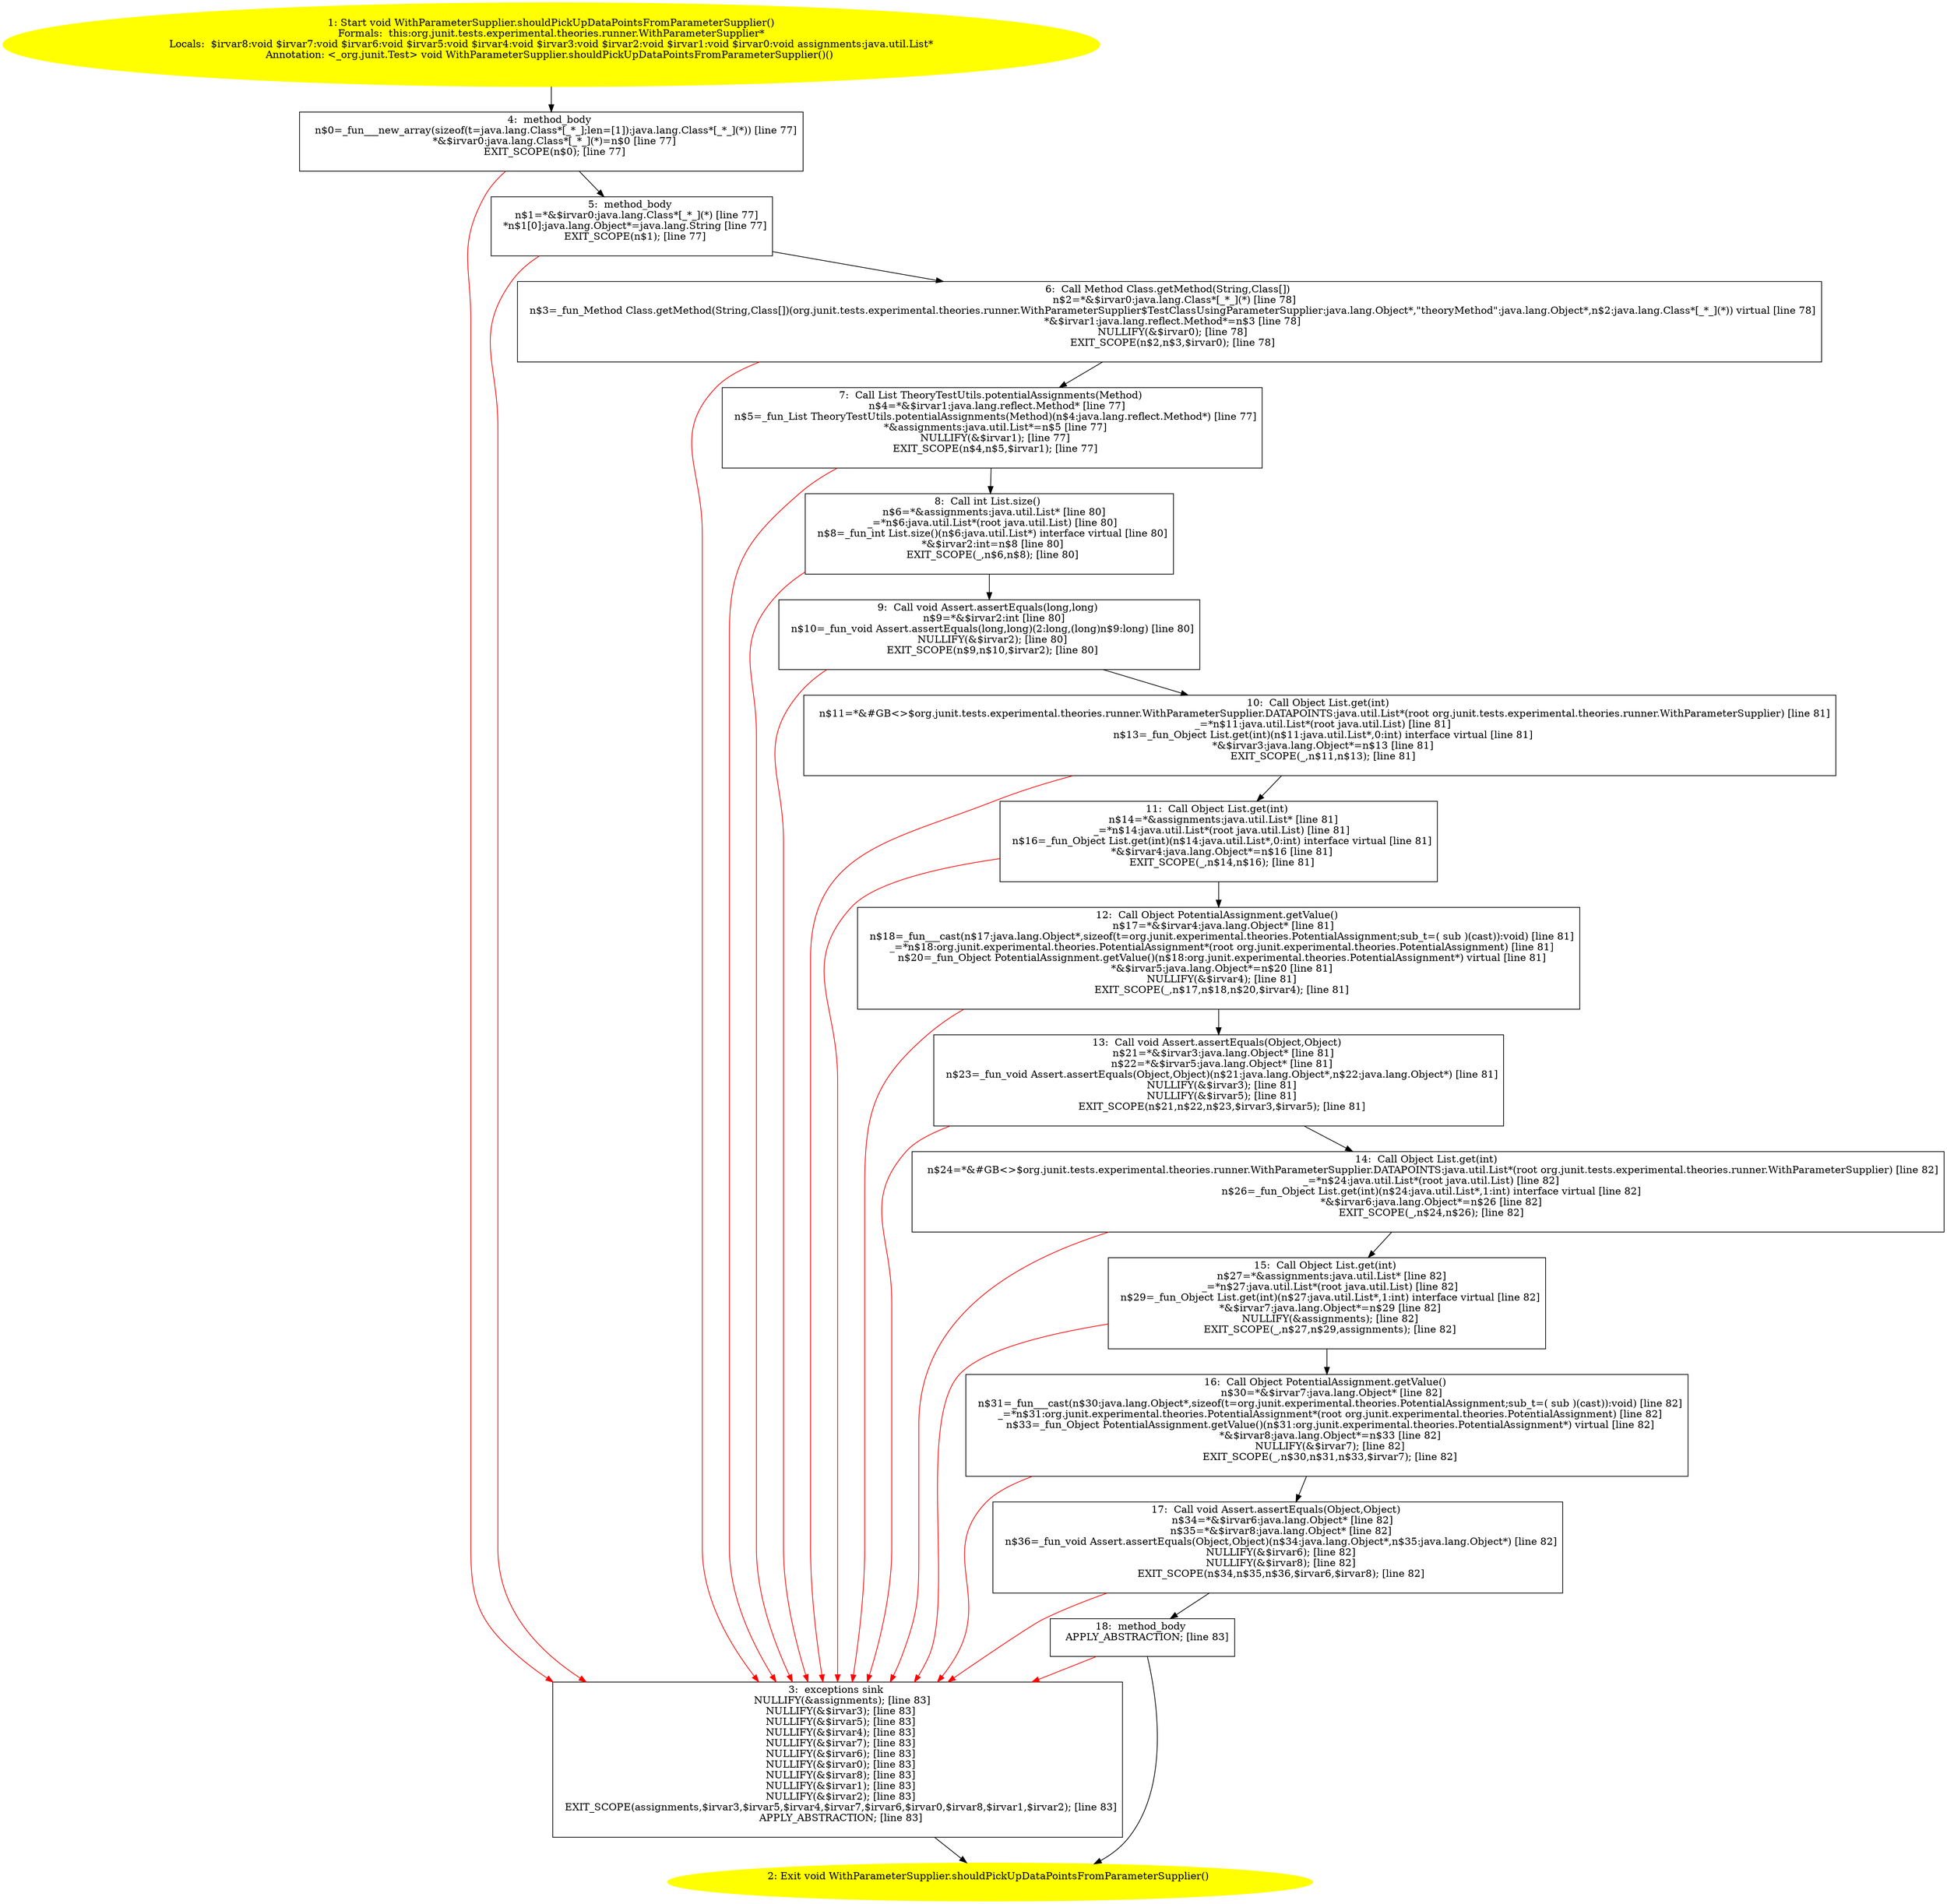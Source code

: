 /* @generated */
digraph cfg {
"org.junit.tests.experimental.theories.runner.WithParameterSupplier.shouldPickUpDataPointsFromParamet.324218d74769bfbdada0cf49bfe1a732_1" [label="1: Start void WithParameterSupplier.shouldPickUpDataPointsFromParameterSupplier()\nFormals:  this:org.junit.tests.experimental.theories.runner.WithParameterSupplier*\nLocals:  $irvar8:void $irvar7:void $irvar6:void $irvar5:void $irvar4:void $irvar3:void $irvar2:void $irvar1:void $irvar0:void assignments:java.util.List*\nAnnotation: <_org.junit.Test> void WithParameterSupplier.shouldPickUpDataPointsFromParameterSupplier()() \n  " color=yellow style=filled]
	

	 "org.junit.tests.experimental.theories.runner.WithParameterSupplier.shouldPickUpDataPointsFromParamet.324218d74769bfbdada0cf49bfe1a732_1" -> "org.junit.tests.experimental.theories.runner.WithParameterSupplier.shouldPickUpDataPointsFromParamet.324218d74769bfbdada0cf49bfe1a732_4" ;
"org.junit.tests.experimental.theories.runner.WithParameterSupplier.shouldPickUpDataPointsFromParamet.324218d74769bfbdada0cf49bfe1a732_2" [label="2: Exit void WithParameterSupplier.shouldPickUpDataPointsFromParameterSupplier() \n  " color=yellow style=filled]
	

"org.junit.tests.experimental.theories.runner.WithParameterSupplier.shouldPickUpDataPointsFromParamet.324218d74769bfbdada0cf49bfe1a732_3" [label="3:  exceptions sink \n   NULLIFY(&assignments); [line 83]\n  NULLIFY(&$irvar3); [line 83]\n  NULLIFY(&$irvar5); [line 83]\n  NULLIFY(&$irvar4); [line 83]\n  NULLIFY(&$irvar7); [line 83]\n  NULLIFY(&$irvar6); [line 83]\n  NULLIFY(&$irvar0); [line 83]\n  NULLIFY(&$irvar8); [line 83]\n  NULLIFY(&$irvar1); [line 83]\n  NULLIFY(&$irvar2); [line 83]\n  EXIT_SCOPE(assignments,$irvar3,$irvar5,$irvar4,$irvar7,$irvar6,$irvar0,$irvar8,$irvar1,$irvar2); [line 83]\n  APPLY_ABSTRACTION; [line 83]\n " shape="box"]
	

	 "org.junit.tests.experimental.theories.runner.WithParameterSupplier.shouldPickUpDataPointsFromParamet.324218d74769bfbdada0cf49bfe1a732_3" -> "org.junit.tests.experimental.theories.runner.WithParameterSupplier.shouldPickUpDataPointsFromParamet.324218d74769bfbdada0cf49bfe1a732_2" ;
"org.junit.tests.experimental.theories.runner.WithParameterSupplier.shouldPickUpDataPointsFromParamet.324218d74769bfbdada0cf49bfe1a732_4" [label="4:  method_body \n   n$0=_fun___new_array(sizeof(t=java.lang.Class*[_*_];len=[1]):java.lang.Class*[_*_](*)) [line 77]\n  *&$irvar0:java.lang.Class*[_*_](*)=n$0 [line 77]\n  EXIT_SCOPE(n$0); [line 77]\n " shape="box"]
	

	 "org.junit.tests.experimental.theories.runner.WithParameterSupplier.shouldPickUpDataPointsFromParamet.324218d74769bfbdada0cf49bfe1a732_4" -> "org.junit.tests.experimental.theories.runner.WithParameterSupplier.shouldPickUpDataPointsFromParamet.324218d74769bfbdada0cf49bfe1a732_5" ;
	 "org.junit.tests.experimental.theories.runner.WithParameterSupplier.shouldPickUpDataPointsFromParamet.324218d74769bfbdada0cf49bfe1a732_4" -> "org.junit.tests.experimental.theories.runner.WithParameterSupplier.shouldPickUpDataPointsFromParamet.324218d74769bfbdada0cf49bfe1a732_3" [color="red" ];
"org.junit.tests.experimental.theories.runner.WithParameterSupplier.shouldPickUpDataPointsFromParamet.324218d74769bfbdada0cf49bfe1a732_5" [label="5:  method_body \n   n$1=*&$irvar0:java.lang.Class*[_*_](*) [line 77]\n  *n$1[0]:java.lang.Object*=java.lang.String [line 77]\n  EXIT_SCOPE(n$1); [line 77]\n " shape="box"]
	

	 "org.junit.tests.experimental.theories.runner.WithParameterSupplier.shouldPickUpDataPointsFromParamet.324218d74769bfbdada0cf49bfe1a732_5" -> "org.junit.tests.experimental.theories.runner.WithParameterSupplier.shouldPickUpDataPointsFromParamet.324218d74769bfbdada0cf49bfe1a732_6" ;
	 "org.junit.tests.experimental.theories.runner.WithParameterSupplier.shouldPickUpDataPointsFromParamet.324218d74769bfbdada0cf49bfe1a732_5" -> "org.junit.tests.experimental.theories.runner.WithParameterSupplier.shouldPickUpDataPointsFromParamet.324218d74769bfbdada0cf49bfe1a732_3" [color="red" ];
"org.junit.tests.experimental.theories.runner.WithParameterSupplier.shouldPickUpDataPointsFromParamet.324218d74769bfbdada0cf49bfe1a732_6" [label="6:  Call Method Class.getMethod(String,Class[]) \n   n$2=*&$irvar0:java.lang.Class*[_*_](*) [line 78]\n  n$3=_fun_Method Class.getMethod(String,Class[])(org.junit.tests.experimental.theories.runner.WithParameterSupplier$TestClassUsingParameterSupplier:java.lang.Object*,\"theoryMethod\":java.lang.Object*,n$2:java.lang.Class*[_*_](*)) virtual [line 78]\n  *&$irvar1:java.lang.reflect.Method*=n$3 [line 78]\n  NULLIFY(&$irvar0); [line 78]\n  EXIT_SCOPE(n$2,n$3,$irvar0); [line 78]\n " shape="box"]
	

	 "org.junit.tests.experimental.theories.runner.WithParameterSupplier.shouldPickUpDataPointsFromParamet.324218d74769bfbdada0cf49bfe1a732_6" -> "org.junit.tests.experimental.theories.runner.WithParameterSupplier.shouldPickUpDataPointsFromParamet.324218d74769bfbdada0cf49bfe1a732_7" ;
	 "org.junit.tests.experimental.theories.runner.WithParameterSupplier.shouldPickUpDataPointsFromParamet.324218d74769bfbdada0cf49bfe1a732_6" -> "org.junit.tests.experimental.theories.runner.WithParameterSupplier.shouldPickUpDataPointsFromParamet.324218d74769bfbdada0cf49bfe1a732_3" [color="red" ];
"org.junit.tests.experimental.theories.runner.WithParameterSupplier.shouldPickUpDataPointsFromParamet.324218d74769bfbdada0cf49bfe1a732_7" [label="7:  Call List TheoryTestUtils.potentialAssignments(Method) \n   n$4=*&$irvar1:java.lang.reflect.Method* [line 77]\n  n$5=_fun_List TheoryTestUtils.potentialAssignments(Method)(n$4:java.lang.reflect.Method*) [line 77]\n  *&assignments:java.util.List*=n$5 [line 77]\n  NULLIFY(&$irvar1); [line 77]\n  EXIT_SCOPE(n$4,n$5,$irvar1); [line 77]\n " shape="box"]
	

	 "org.junit.tests.experimental.theories.runner.WithParameterSupplier.shouldPickUpDataPointsFromParamet.324218d74769bfbdada0cf49bfe1a732_7" -> "org.junit.tests.experimental.theories.runner.WithParameterSupplier.shouldPickUpDataPointsFromParamet.324218d74769bfbdada0cf49bfe1a732_8" ;
	 "org.junit.tests.experimental.theories.runner.WithParameterSupplier.shouldPickUpDataPointsFromParamet.324218d74769bfbdada0cf49bfe1a732_7" -> "org.junit.tests.experimental.theories.runner.WithParameterSupplier.shouldPickUpDataPointsFromParamet.324218d74769bfbdada0cf49bfe1a732_3" [color="red" ];
"org.junit.tests.experimental.theories.runner.WithParameterSupplier.shouldPickUpDataPointsFromParamet.324218d74769bfbdada0cf49bfe1a732_8" [label="8:  Call int List.size() \n   n$6=*&assignments:java.util.List* [line 80]\n  _=*n$6:java.util.List*(root java.util.List) [line 80]\n  n$8=_fun_int List.size()(n$6:java.util.List*) interface virtual [line 80]\n  *&$irvar2:int=n$8 [line 80]\n  EXIT_SCOPE(_,n$6,n$8); [line 80]\n " shape="box"]
	

	 "org.junit.tests.experimental.theories.runner.WithParameterSupplier.shouldPickUpDataPointsFromParamet.324218d74769bfbdada0cf49bfe1a732_8" -> "org.junit.tests.experimental.theories.runner.WithParameterSupplier.shouldPickUpDataPointsFromParamet.324218d74769bfbdada0cf49bfe1a732_9" ;
	 "org.junit.tests.experimental.theories.runner.WithParameterSupplier.shouldPickUpDataPointsFromParamet.324218d74769bfbdada0cf49bfe1a732_8" -> "org.junit.tests.experimental.theories.runner.WithParameterSupplier.shouldPickUpDataPointsFromParamet.324218d74769bfbdada0cf49bfe1a732_3" [color="red" ];
"org.junit.tests.experimental.theories.runner.WithParameterSupplier.shouldPickUpDataPointsFromParamet.324218d74769bfbdada0cf49bfe1a732_9" [label="9:  Call void Assert.assertEquals(long,long) \n   n$9=*&$irvar2:int [line 80]\n  n$10=_fun_void Assert.assertEquals(long,long)(2:long,(long)n$9:long) [line 80]\n  NULLIFY(&$irvar2); [line 80]\n  EXIT_SCOPE(n$9,n$10,$irvar2); [line 80]\n " shape="box"]
	

	 "org.junit.tests.experimental.theories.runner.WithParameterSupplier.shouldPickUpDataPointsFromParamet.324218d74769bfbdada0cf49bfe1a732_9" -> "org.junit.tests.experimental.theories.runner.WithParameterSupplier.shouldPickUpDataPointsFromParamet.324218d74769bfbdada0cf49bfe1a732_10" ;
	 "org.junit.tests.experimental.theories.runner.WithParameterSupplier.shouldPickUpDataPointsFromParamet.324218d74769bfbdada0cf49bfe1a732_9" -> "org.junit.tests.experimental.theories.runner.WithParameterSupplier.shouldPickUpDataPointsFromParamet.324218d74769bfbdada0cf49bfe1a732_3" [color="red" ];
"org.junit.tests.experimental.theories.runner.WithParameterSupplier.shouldPickUpDataPointsFromParamet.324218d74769bfbdada0cf49bfe1a732_10" [label="10:  Call Object List.get(int) \n   n$11=*&#GB<>$org.junit.tests.experimental.theories.runner.WithParameterSupplier.DATAPOINTS:java.util.List*(root org.junit.tests.experimental.theories.runner.WithParameterSupplier) [line 81]\n  _=*n$11:java.util.List*(root java.util.List) [line 81]\n  n$13=_fun_Object List.get(int)(n$11:java.util.List*,0:int) interface virtual [line 81]\n  *&$irvar3:java.lang.Object*=n$13 [line 81]\n  EXIT_SCOPE(_,n$11,n$13); [line 81]\n " shape="box"]
	

	 "org.junit.tests.experimental.theories.runner.WithParameterSupplier.shouldPickUpDataPointsFromParamet.324218d74769bfbdada0cf49bfe1a732_10" -> "org.junit.tests.experimental.theories.runner.WithParameterSupplier.shouldPickUpDataPointsFromParamet.324218d74769bfbdada0cf49bfe1a732_11" ;
	 "org.junit.tests.experimental.theories.runner.WithParameterSupplier.shouldPickUpDataPointsFromParamet.324218d74769bfbdada0cf49bfe1a732_10" -> "org.junit.tests.experimental.theories.runner.WithParameterSupplier.shouldPickUpDataPointsFromParamet.324218d74769bfbdada0cf49bfe1a732_3" [color="red" ];
"org.junit.tests.experimental.theories.runner.WithParameterSupplier.shouldPickUpDataPointsFromParamet.324218d74769bfbdada0cf49bfe1a732_11" [label="11:  Call Object List.get(int) \n   n$14=*&assignments:java.util.List* [line 81]\n  _=*n$14:java.util.List*(root java.util.List) [line 81]\n  n$16=_fun_Object List.get(int)(n$14:java.util.List*,0:int) interface virtual [line 81]\n  *&$irvar4:java.lang.Object*=n$16 [line 81]\n  EXIT_SCOPE(_,n$14,n$16); [line 81]\n " shape="box"]
	

	 "org.junit.tests.experimental.theories.runner.WithParameterSupplier.shouldPickUpDataPointsFromParamet.324218d74769bfbdada0cf49bfe1a732_11" -> "org.junit.tests.experimental.theories.runner.WithParameterSupplier.shouldPickUpDataPointsFromParamet.324218d74769bfbdada0cf49bfe1a732_12" ;
	 "org.junit.tests.experimental.theories.runner.WithParameterSupplier.shouldPickUpDataPointsFromParamet.324218d74769bfbdada0cf49bfe1a732_11" -> "org.junit.tests.experimental.theories.runner.WithParameterSupplier.shouldPickUpDataPointsFromParamet.324218d74769bfbdada0cf49bfe1a732_3" [color="red" ];
"org.junit.tests.experimental.theories.runner.WithParameterSupplier.shouldPickUpDataPointsFromParamet.324218d74769bfbdada0cf49bfe1a732_12" [label="12:  Call Object PotentialAssignment.getValue() \n   n$17=*&$irvar4:java.lang.Object* [line 81]\n  n$18=_fun___cast(n$17:java.lang.Object*,sizeof(t=org.junit.experimental.theories.PotentialAssignment;sub_t=( sub )(cast)):void) [line 81]\n  _=*n$18:org.junit.experimental.theories.PotentialAssignment*(root org.junit.experimental.theories.PotentialAssignment) [line 81]\n  n$20=_fun_Object PotentialAssignment.getValue()(n$18:org.junit.experimental.theories.PotentialAssignment*) virtual [line 81]\n  *&$irvar5:java.lang.Object*=n$20 [line 81]\n  NULLIFY(&$irvar4); [line 81]\n  EXIT_SCOPE(_,n$17,n$18,n$20,$irvar4); [line 81]\n " shape="box"]
	

	 "org.junit.tests.experimental.theories.runner.WithParameterSupplier.shouldPickUpDataPointsFromParamet.324218d74769bfbdada0cf49bfe1a732_12" -> "org.junit.tests.experimental.theories.runner.WithParameterSupplier.shouldPickUpDataPointsFromParamet.324218d74769bfbdada0cf49bfe1a732_13" ;
	 "org.junit.tests.experimental.theories.runner.WithParameterSupplier.shouldPickUpDataPointsFromParamet.324218d74769bfbdada0cf49bfe1a732_12" -> "org.junit.tests.experimental.theories.runner.WithParameterSupplier.shouldPickUpDataPointsFromParamet.324218d74769bfbdada0cf49bfe1a732_3" [color="red" ];
"org.junit.tests.experimental.theories.runner.WithParameterSupplier.shouldPickUpDataPointsFromParamet.324218d74769bfbdada0cf49bfe1a732_13" [label="13:  Call void Assert.assertEquals(Object,Object) \n   n$21=*&$irvar3:java.lang.Object* [line 81]\n  n$22=*&$irvar5:java.lang.Object* [line 81]\n  n$23=_fun_void Assert.assertEquals(Object,Object)(n$21:java.lang.Object*,n$22:java.lang.Object*) [line 81]\n  NULLIFY(&$irvar3); [line 81]\n  NULLIFY(&$irvar5); [line 81]\n  EXIT_SCOPE(n$21,n$22,n$23,$irvar3,$irvar5); [line 81]\n " shape="box"]
	

	 "org.junit.tests.experimental.theories.runner.WithParameterSupplier.shouldPickUpDataPointsFromParamet.324218d74769bfbdada0cf49bfe1a732_13" -> "org.junit.tests.experimental.theories.runner.WithParameterSupplier.shouldPickUpDataPointsFromParamet.324218d74769bfbdada0cf49bfe1a732_14" ;
	 "org.junit.tests.experimental.theories.runner.WithParameterSupplier.shouldPickUpDataPointsFromParamet.324218d74769bfbdada0cf49bfe1a732_13" -> "org.junit.tests.experimental.theories.runner.WithParameterSupplier.shouldPickUpDataPointsFromParamet.324218d74769bfbdada0cf49bfe1a732_3" [color="red" ];
"org.junit.tests.experimental.theories.runner.WithParameterSupplier.shouldPickUpDataPointsFromParamet.324218d74769bfbdada0cf49bfe1a732_14" [label="14:  Call Object List.get(int) \n   n$24=*&#GB<>$org.junit.tests.experimental.theories.runner.WithParameterSupplier.DATAPOINTS:java.util.List*(root org.junit.tests.experimental.theories.runner.WithParameterSupplier) [line 82]\n  _=*n$24:java.util.List*(root java.util.List) [line 82]\n  n$26=_fun_Object List.get(int)(n$24:java.util.List*,1:int) interface virtual [line 82]\n  *&$irvar6:java.lang.Object*=n$26 [line 82]\n  EXIT_SCOPE(_,n$24,n$26); [line 82]\n " shape="box"]
	

	 "org.junit.tests.experimental.theories.runner.WithParameterSupplier.shouldPickUpDataPointsFromParamet.324218d74769bfbdada0cf49bfe1a732_14" -> "org.junit.tests.experimental.theories.runner.WithParameterSupplier.shouldPickUpDataPointsFromParamet.324218d74769bfbdada0cf49bfe1a732_15" ;
	 "org.junit.tests.experimental.theories.runner.WithParameterSupplier.shouldPickUpDataPointsFromParamet.324218d74769bfbdada0cf49bfe1a732_14" -> "org.junit.tests.experimental.theories.runner.WithParameterSupplier.shouldPickUpDataPointsFromParamet.324218d74769bfbdada0cf49bfe1a732_3" [color="red" ];
"org.junit.tests.experimental.theories.runner.WithParameterSupplier.shouldPickUpDataPointsFromParamet.324218d74769bfbdada0cf49bfe1a732_15" [label="15:  Call Object List.get(int) \n   n$27=*&assignments:java.util.List* [line 82]\n  _=*n$27:java.util.List*(root java.util.List) [line 82]\n  n$29=_fun_Object List.get(int)(n$27:java.util.List*,1:int) interface virtual [line 82]\n  *&$irvar7:java.lang.Object*=n$29 [line 82]\n  NULLIFY(&assignments); [line 82]\n  EXIT_SCOPE(_,n$27,n$29,assignments); [line 82]\n " shape="box"]
	

	 "org.junit.tests.experimental.theories.runner.WithParameterSupplier.shouldPickUpDataPointsFromParamet.324218d74769bfbdada0cf49bfe1a732_15" -> "org.junit.tests.experimental.theories.runner.WithParameterSupplier.shouldPickUpDataPointsFromParamet.324218d74769bfbdada0cf49bfe1a732_16" ;
	 "org.junit.tests.experimental.theories.runner.WithParameterSupplier.shouldPickUpDataPointsFromParamet.324218d74769bfbdada0cf49bfe1a732_15" -> "org.junit.tests.experimental.theories.runner.WithParameterSupplier.shouldPickUpDataPointsFromParamet.324218d74769bfbdada0cf49bfe1a732_3" [color="red" ];
"org.junit.tests.experimental.theories.runner.WithParameterSupplier.shouldPickUpDataPointsFromParamet.324218d74769bfbdada0cf49bfe1a732_16" [label="16:  Call Object PotentialAssignment.getValue() \n   n$30=*&$irvar7:java.lang.Object* [line 82]\n  n$31=_fun___cast(n$30:java.lang.Object*,sizeof(t=org.junit.experimental.theories.PotentialAssignment;sub_t=( sub )(cast)):void) [line 82]\n  _=*n$31:org.junit.experimental.theories.PotentialAssignment*(root org.junit.experimental.theories.PotentialAssignment) [line 82]\n  n$33=_fun_Object PotentialAssignment.getValue()(n$31:org.junit.experimental.theories.PotentialAssignment*) virtual [line 82]\n  *&$irvar8:java.lang.Object*=n$33 [line 82]\n  NULLIFY(&$irvar7); [line 82]\n  EXIT_SCOPE(_,n$30,n$31,n$33,$irvar7); [line 82]\n " shape="box"]
	

	 "org.junit.tests.experimental.theories.runner.WithParameterSupplier.shouldPickUpDataPointsFromParamet.324218d74769bfbdada0cf49bfe1a732_16" -> "org.junit.tests.experimental.theories.runner.WithParameterSupplier.shouldPickUpDataPointsFromParamet.324218d74769bfbdada0cf49bfe1a732_17" ;
	 "org.junit.tests.experimental.theories.runner.WithParameterSupplier.shouldPickUpDataPointsFromParamet.324218d74769bfbdada0cf49bfe1a732_16" -> "org.junit.tests.experimental.theories.runner.WithParameterSupplier.shouldPickUpDataPointsFromParamet.324218d74769bfbdada0cf49bfe1a732_3" [color="red" ];
"org.junit.tests.experimental.theories.runner.WithParameterSupplier.shouldPickUpDataPointsFromParamet.324218d74769bfbdada0cf49bfe1a732_17" [label="17:  Call void Assert.assertEquals(Object,Object) \n   n$34=*&$irvar6:java.lang.Object* [line 82]\n  n$35=*&$irvar8:java.lang.Object* [line 82]\n  n$36=_fun_void Assert.assertEquals(Object,Object)(n$34:java.lang.Object*,n$35:java.lang.Object*) [line 82]\n  NULLIFY(&$irvar6); [line 82]\n  NULLIFY(&$irvar8); [line 82]\n  EXIT_SCOPE(n$34,n$35,n$36,$irvar6,$irvar8); [line 82]\n " shape="box"]
	

	 "org.junit.tests.experimental.theories.runner.WithParameterSupplier.shouldPickUpDataPointsFromParamet.324218d74769bfbdada0cf49bfe1a732_17" -> "org.junit.tests.experimental.theories.runner.WithParameterSupplier.shouldPickUpDataPointsFromParamet.324218d74769bfbdada0cf49bfe1a732_18" ;
	 "org.junit.tests.experimental.theories.runner.WithParameterSupplier.shouldPickUpDataPointsFromParamet.324218d74769bfbdada0cf49bfe1a732_17" -> "org.junit.tests.experimental.theories.runner.WithParameterSupplier.shouldPickUpDataPointsFromParamet.324218d74769bfbdada0cf49bfe1a732_3" [color="red" ];
"org.junit.tests.experimental.theories.runner.WithParameterSupplier.shouldPickUpDataPointsFromParamet.324218d74769bfbdada0cf49bfe1a732_18" [label="18:  method_body \n   APPLY_ABSTRACTION; [line 83]\n " shape="box"]
	

	 "org.junit.tests.experimental.theories.runner.WithParameterSupplier.shouldPickUpDataPointsFromParamet.324218d74769bfbdada0cf49bfe1a732_18" -> "org.junit.tests.experimental.theories.runner.WithParameterSupplier.shouldPickUpDataPointsFromParamet.324218d74769bfbdada0cf49bfe1a732_2" ;
	 "org.junit.tests.experimental.theories.runner.WithParameterSupplier.shouldPickUpDataPointsFromParamet.324218d74769bfbdada0cf49bfe1a732_18" -> "org.junit.tests.experimental.theories.runner.WithParameterSupplier.shouldPickUpDataPointsFromParamet.324218d74769bfbdada0cf49bfe1a732_3" [color="red" ];
}
